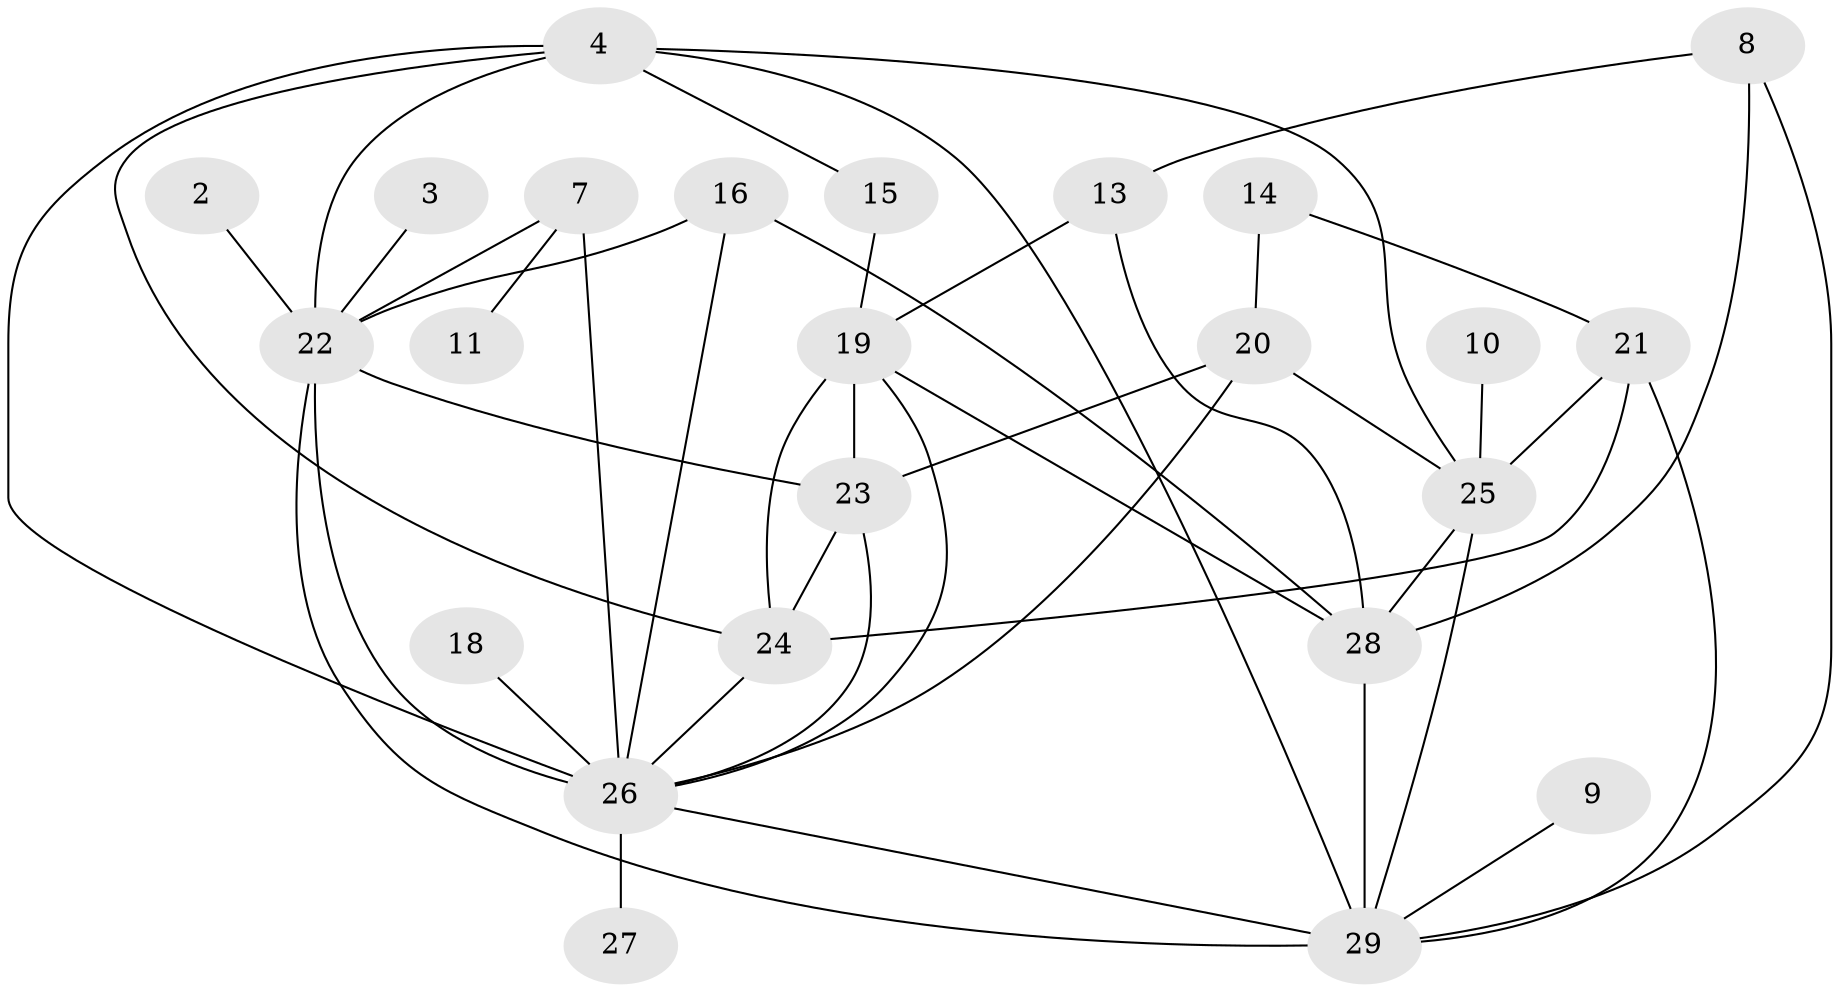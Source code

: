 // original degree distribution, {2: 0.15517241379310345, 0: 0.08620689655172414, 3: 0.20689655172413793, 5: 0.034482758620689655, 1: 0.22413793103448276, 6: 0.10344827586206896, 4: 0.15517241379310345, 9: 0.017241379310344827, 8: 0.017241379310344827}
// Generated by graph-tools (version 1.1) at 2025/25/03/09/25 03:25:15]
// undirected, 24 vertices, 46 edges
graph export_dot {
graph [start="1"]
  node [color=gray90,style=filled];
  2;
  3;
  4;
  7;
  8;
  9;
  10;
  11;
  13;
  14;
  15;
  16;
  18;
  19;
  20;
  21;
  22;
  23;
  24;
  25;
  26;
  27;
  28;
  29;
  2 -- 22 [weight=1.0];
  3 -- 22 [weight=1.0];
  4 -- 15 [weight=1.0];
  4 -- 22 [weight=1.0];
  4 -- 24 [weight=1.0];
  4 -- 25 [weight=1.0];
  4 -- 26 [weight=1.0];
  4 -- 29 [weight=1.0];
  7 -- 11 [weight=1.0];
  7 -- 22 [weight=1.0];
  7 -- 26 [weight=2.0];
  8 -- 13 [weight=1.0];
  8 -- 28 [weight=1.0];
  8 -- 29 [weight=1.0];
  9 -- 29 [weight=1.0];
  10 -- 25 [weight=1.0];
  13 -- 19 [weight=1.0];
  13 -- 28 [weight=1.0];
  14 -- 20 [weight=1.0];
  14 -- 21 [weight=1.0];
  15 -- 19 [weight=1.0];
  16 -- 22 [weight=1.0];
  16 -- 26 [weight=1.0];
  16 -- 28 [weight=1.0];
  18 -- 26 [weight=2.0];
  19 -- 23 [weight=2.0];
  19 -- 24 [weight=1.0];
  19 -- 26 [weight=2.0];
  19 -- 28 [weight=1.0];
  20 -- 23 [weight=2.0];
  20 -- 25 [weight=1.0];
  20 -- 26 [weight=1.0];
  21 -- 24 [weight=1.0];
  21 -- 25 [weight=1.0];
  21 -- 29 [weight=1.0];
  22 -- 23 [weight=1.0];
  22 -- 26 [weight=2.0];
  22 -- 29 [weight=1.0];
  23 -- 24 [weight=1.0];
  23 -- 26 [weight=1.0];
  24 -- 26 [weight=1.0];
  25 -- 28 [weight=1.0];
  25 -- 29 [weight=1.0];
  26 -- 27 [weight=1.0];
  26 -- 29 [weight=1.0];
  28 -- 29 [weight=2.0];
}
